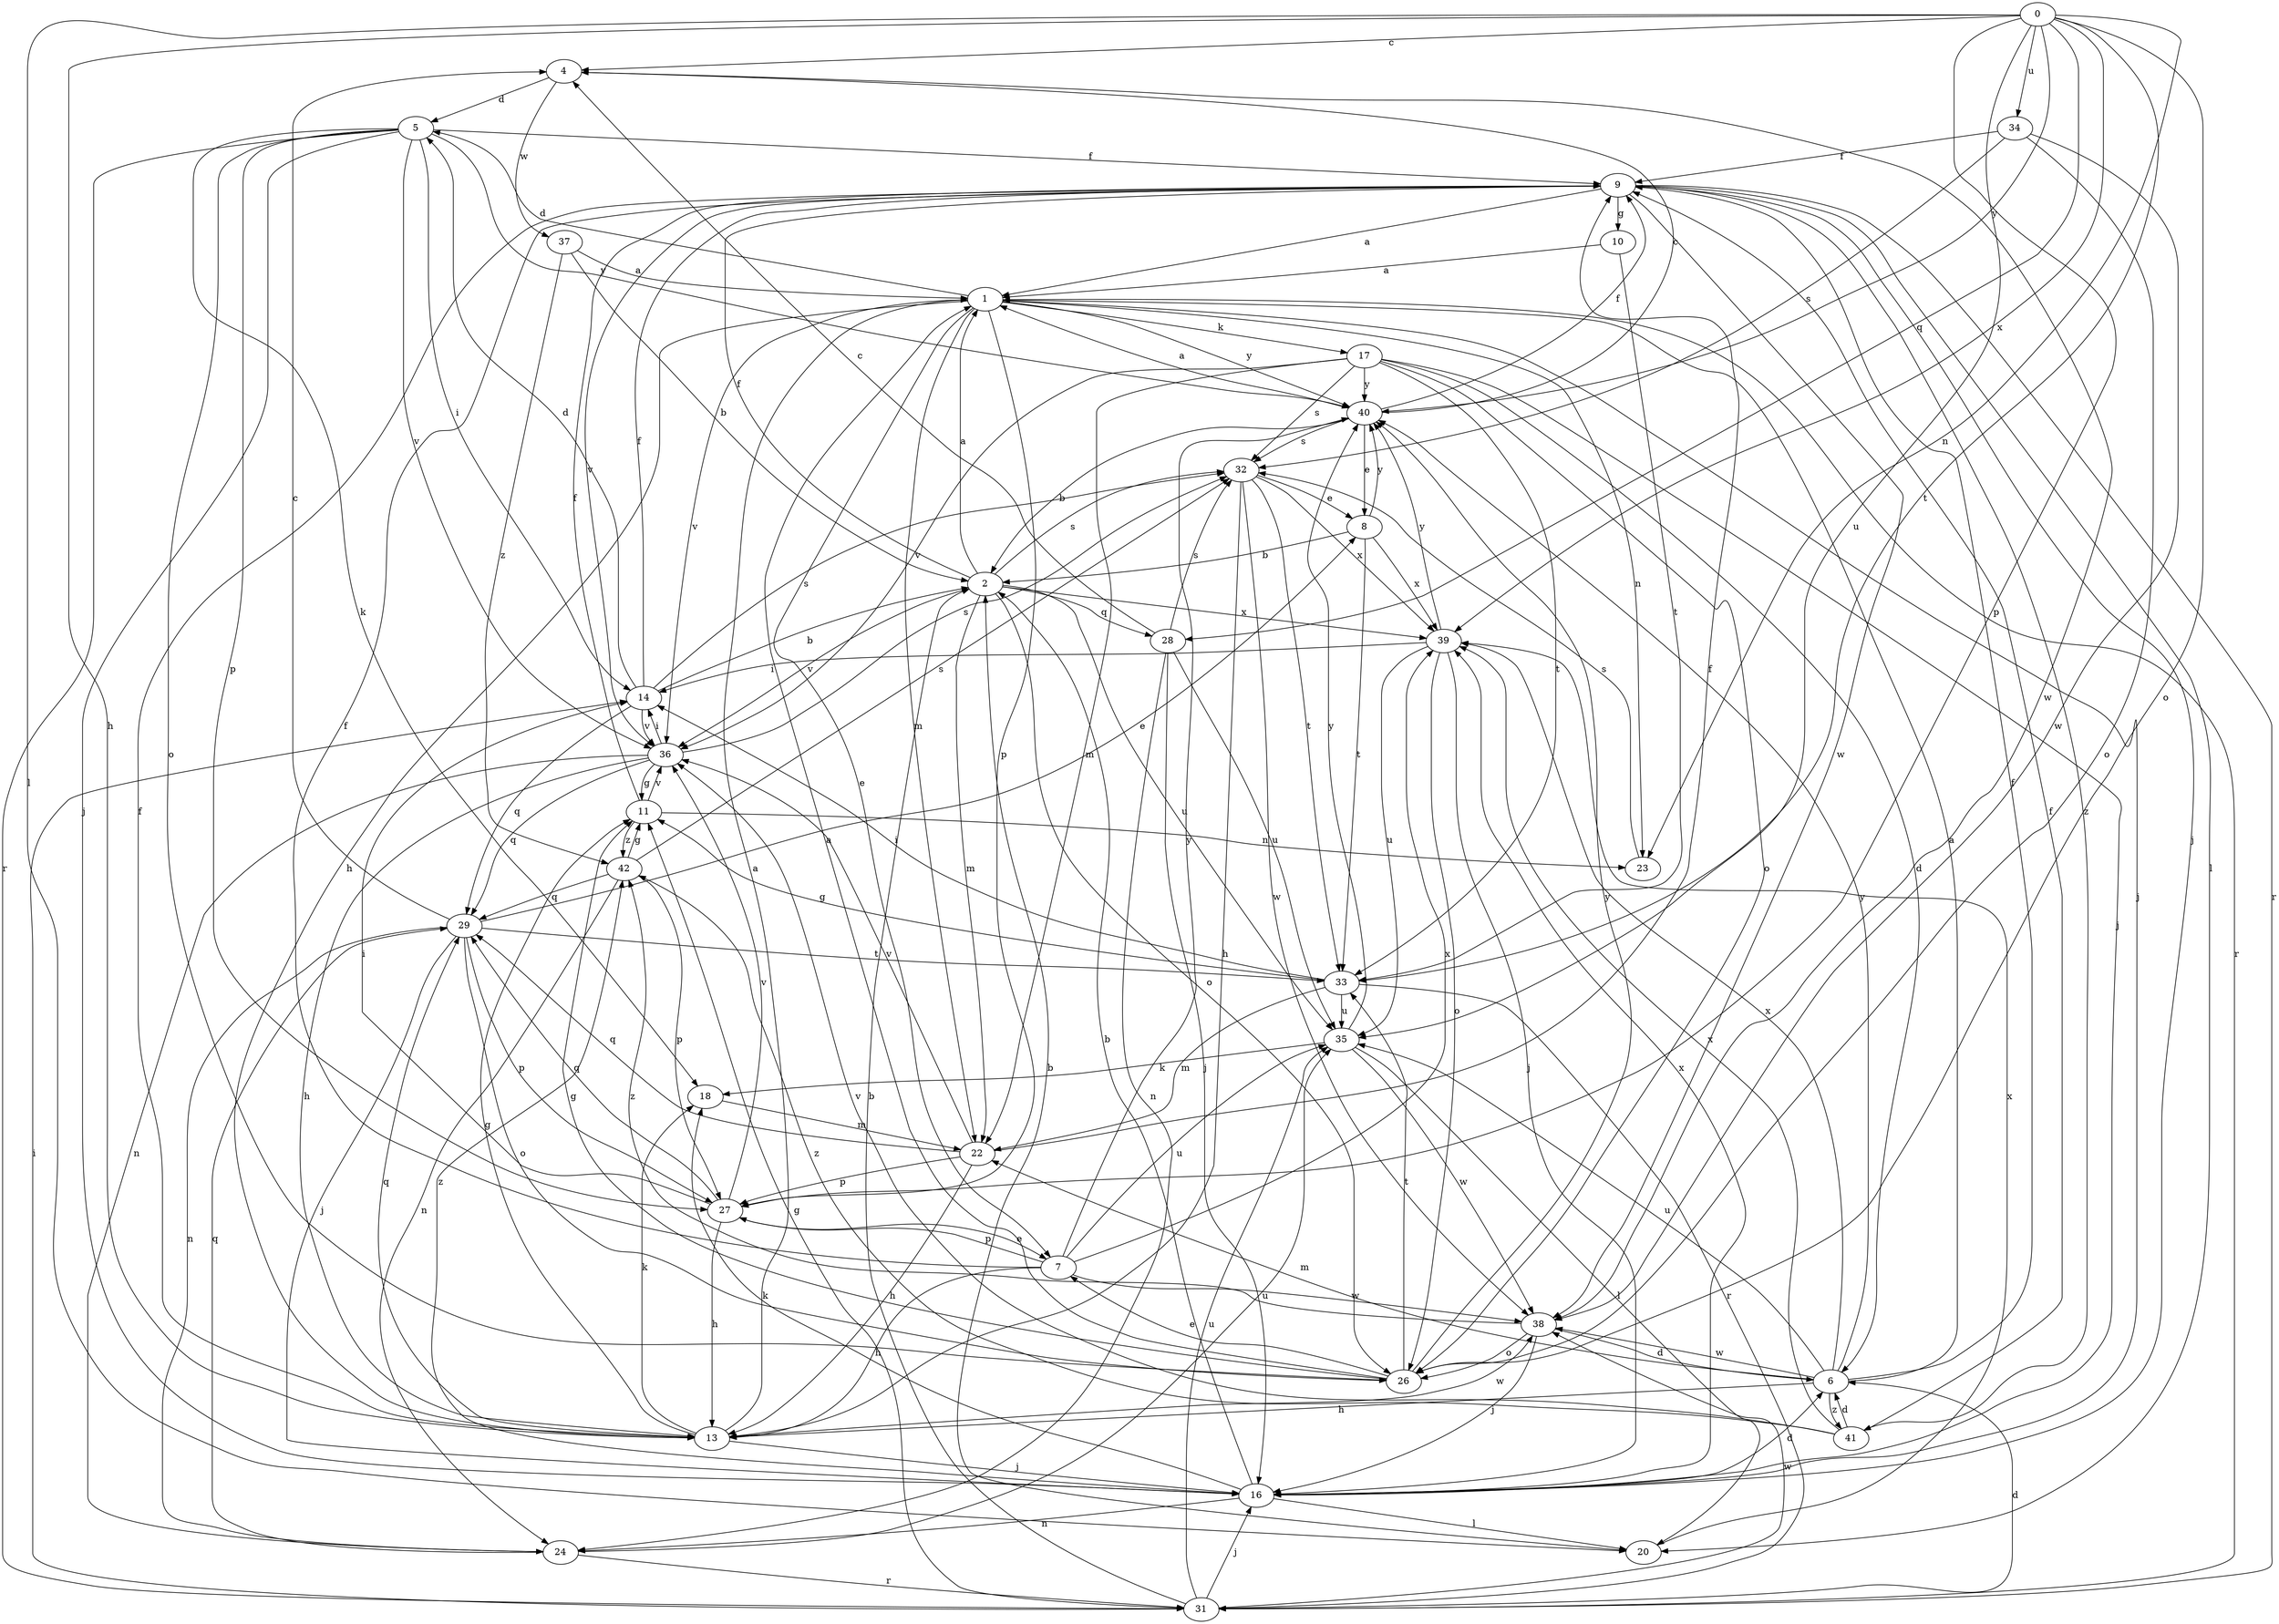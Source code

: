 strict digraph  {
0;
1;
2;
4;
5;
6;
7;
8;
9;
10;
11;
13;
14;
16;
17;
18;
20;
22;
23;
24;
26;
27;
28;
29;
31;
32;
33;
34;
35;
36;
37;
38;
39;
40;
41;
42;
0 -> 4  [label=c];
0 -> 13  [label=h];
0 -> 20  [label=l];
0 -> 23  [label=n];
0 -> 26  [label=o];
0 -> 27  [label=p];
0 -> 28  [label=q];
0 -> 33  [label=t];
0 -> 34  [label=u];
0 -> 35  [label=u];
0 -> 39  [label=x];
0 -> 40  [label=y];
1 -> 5  [label=d];
1 -> 7  [label=e];
1 -> 13  [label=h];
1 -> 16  [label=j];
1 -> 17  [label=k];
1 -> 22  [label=m];
1 -> 23  [label=n];
1 -> 27  [label=p];
1 -> 31  [label=r];
1 -> 36  [label=v];
1 -> 40  [label=y];
2 -> 1  [label=a];
2 -> 9  [label=f];
2 -> 22  [label=m];
2 -> 26  [label=o];
2 -> 28  [label=q];
2 -> 32  [label=s];
2 -> 35  [label=u];
2 -> 36  [label=v];
2 -> 39  [label=x];
4 -> 5  [label=d];
4 -> 37  [label=w];
4 -> 38  [label=w];
5 -> 9  [label=f];
5 -> 14  [label=i];
5 -> 16  [label=j];
5 -> 18  [label=k];
5 -> 26  [label=o];
5 -> 27  [label=p];
5 -> 31  [label=r];
5 -> 36  [label=v];
5 -> 40  [label=y];
6 -> 1  [label=a];
6 -> 9  [label=f];
6 -> 13  [label=h];
6 -> 22  [label=m];
6 -> 35  [label=u];
6 -> 38  [label=w];
6 -> 39  [label=x];
6 -> 40  [label=y];
6 -> 41  [label=z];
7 -> 9  [label=f];
7 -> 13  [label=h];
7 -> 27  [label=p];
7 -> 35  [label=u];
7 -> 38  [label=w];
7 -> 39  [label=x];
7 -> 40  [label=y];
8 -> 2  [label=b];
8 -> 33  [label=t];
8 -> 39  [label=x];
8 -> 40  [label=y];
9 -> 1  [label=a];
9 -> 10  [label=g];
9 -> 16  [label=j];
9 -> 20  [label=l];
9 -> 31  [label=r];
9 -> 36  [label=v];
9 -> 38  [label=w];
9 -> 41  [label=z];
10 -> 1  [label=a];
10 -> 33  [label=t];
11 -> 9  [label=f];
11 -> 23  [label=n];
11 -> 36  [label=v];
11 -> 42  [label=z];
13 -> 1  [label=a];
13 -> 9  [label=f];
13 -> 11  [label=g];
13 -> 16  [label=j];
13 -> 18  [label=k];
13 -> 29  [label=q];
13 -> 38  [label=w];
14 -> 2  [label=b];
14 -> 5  [label=d];
14 -> 9  [label=f];
14 -> 29  [label=q];
14 -> 32  [label=s];
14 -> 36  [label=v];
16 -> 2  [label=b];
16 -> 6  [label=d];
16 -> 18  [label=k];
16 -> 20  [label=l];
16 -> 24  [label=n];
16 -> 39  [label=x];
16 -> 42  [label=z];
17 -> 6  [label=d];
17 -> 16  [label=j];
17 -> 22  [label=m];
17 -> 26  [label=o];
17 -> 32  [label=s];
17 -> 33  [label=t];
17 -> 36  [label=v];
17 -> 40  [label=y];
18 -> 22  [label=m];
20 -> 2  [label=b];
20 -> 39  [label=x];
22 -> 9  [label=f];
22 -> 13  [label=h];
22 -> 27  [label=p];
22 -> 29  [label=q];
22 -> 36  [label=v];
23 -> 32  [label=s];
24 -> 29  [label=q];
24 -> 31  [label=r];
24 -> 35  [label=u];
26 -> 1  [label=a];
26 -> 7  [label=e];
26 -> 11  [label=g];
26 -> 33  [label=t];
26 -> 40  [label=y];
27 -> 7  [label=e];
27 -> 13  [label=h];
27 -> 14  [label=i];
27 -> 29  [label=q];
27 -> 36  [label=v];
28 -> 4  [label=c];
28 -> 16  [label=j];
28 -> 24  [label=n];
28 -> 32  [label=s];
28 -> 35  [label=u];
29 -> 4  [label=c];
29 -> 8  [label=e];
29 -> 16  [label=j];
29 -> 24  [label=n];
29 -> 26  [label=o];
29 -> 27  [label=p];
29 -> 33  [label=t];
31 -> 2  [label=b];
31 -> 6  [label=d];
31 -> 11  [label=g];
31 -> 14  [label=i];
31 -> 16  [label=j];
31 -> 35  [label=u];
31 -> 38  [label=w];
32 -> 8  [label=e];
32 -> 13  [label=h];
32 -> 33  [label=t];
32 -> 38  [label=w];
32 -> 39  [label=x];
33 -> 11  [label=g];
33 -> 14  [label=i];
33 -> 22  [label=m];
33 -> 31  [label=r];
33 -> 35  [label=u];
34 -> 9  [label=f];
34 -> 26  [label=o];
34 -> 32  [label=s];
34 -> 38  [label=w];
35 -> 18  [label=k];
35 -> 20  [label=l];
35 -> 38  [label=w];
35 -> 40  [label=y];
36 -> 11  [label=g];
36 -> 13  [label=h];
36 -> 14  [label=i];
36 -> 24  [label=n];
36 -> 29  [label=q];
36 -> 32  [label=s];
37 -> 1  [label=a];
37 -> 2  [label=b];
37 -> 42  [label=z];
38 -> 6  [label=d];
38 -> 16  [label=j];
38 -> 26  [label=o];
38 -> 42  [label=z];
39 -> 14  [label=i];
39 -> 16  [label=j];
39 -> 26  [label=o];
39 -> 35  [label=u];
39 -> 40  [label=y];
40 -> 1  [label=a];
40 -> 2  [label=b];
40 -> 4  [label=c];
40 -> 8  [label=e];
40 -> 9  [label=f];
40 -> 32  [label=s];
41 -> 6  [label=d];
41 -> 9  [label=f];
41 -> 36  [label=v];
41 -> 39  [label=x];
41 -> 42  [label=z];
42 -> 11  [label=g];
42 -> 24  [label=n];
42 -> 27  [label=p];
42 -> 29  [label=q];
42 -> 32  [label=s];
}
